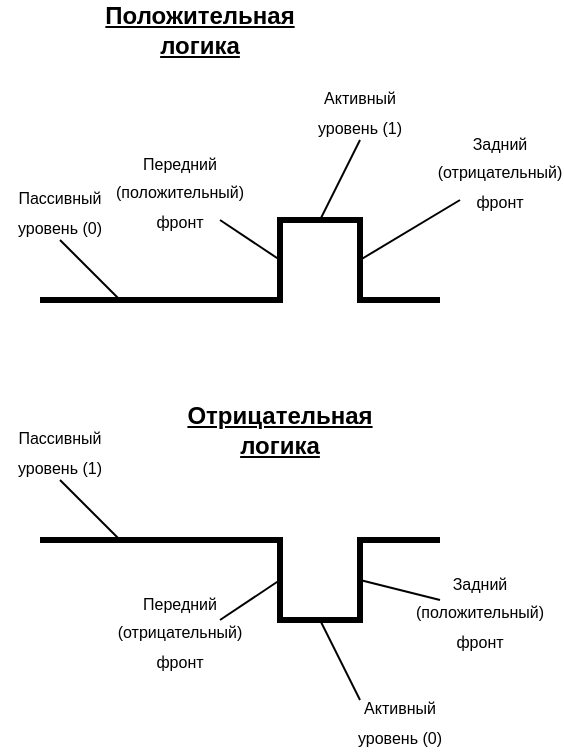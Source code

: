 <mxfile version="21.7.5" type="device">
  <diagram name="Страница — 1" id="7eVUWZf7kpsKIT2Yhc47">
    <mxGraphModel dx="1036" dy="614" grid="1" gridSize="10" guides="1" tooltips="1" connect="1" arrows="1" fold="1" page="1" pageScale="1" pageWidth="827" pageHeight="1169" math="0" shadow="0">
      <root>
        <mxCell id="0" />
        <mxCell id="1" parent="0" />
        <mxCell id="Ap66048XisUA7ysKUiTm-4" value="" style="endArrow=none;html=1;rounded=0;strokeWidth=3;" parent="1" edge="1">
          <mxGeometry width="50" height="50" relative="1" as="geometry">
            <mxPoint x="240" y="360" as="sourcePoint" />
            <mxPoint x="440" y="360" as="targetPoint" />
            <Array as="points">
              <mxPoint x="360" y="360" />
              <mxPoint x="360" y="320" />
              <mxPoint x="400" y="320" />
              <mxPoint x="400" y="360" />
            </Array>
          </mxGeometry>
        </mxCell>
        <mxCell id="Ap66048XisUA7ysKUiTm-5" value="" style="endArrow=none;html=1;rounded=0;strokeWidth=3;" parent="1" edge="1">
          <mxGeometry width="50" height="50" relative="1" as="geometry">
            <mxPoint x="240" y="480" as="sourcePoint" />
            <mxPoint x="440" y="480" as="targetPoint" />
            <Array as="points">
              <mxPoint x="360" y="480" />
              <mxPoint x="360" y="520" />
              <mxPoint x="400" y="520" />
              <mxPoint x="400" y="480" />
            </Array>
          </mxGeometry>
        </mxCell>
        <mxCell id="Ap66048XisUA7ysKUiTm-6" value="&lt;b&gt;&lt;u&gt;Положительная логика&lt;/u&gt;&lt;/b&gt;" style="text;html=1;strokeColor=none;fillColor=none;align=center;verticalAlign=middle;whiteSpace=wrap;rounded=0;" parent="1" vertex="1">
          <mxGeometry x="290" y="210" width="60" height="30" as="geometry" />
        </mxCell>
        <mxCell id="Ap66048XisUA7ysKUiTm-7" value="&lt;b&gt;&lt;u&gt;Отрицательная логика&lt;/u&gt;&lt;/b&gt;" style="text;html=1;strokeColor=none;fillColor=none;align=center;verticalAlign=middle;whiteSpace=wrap;rounded=0;" parent="1" vertex="1">
          <mxGeometry x="330" y="410" width="60" height="30" as="geometry" />
        </mxCell>
        <mxCell id="Ap66048XisUA7ysKUiTm-8" value="" style="endArrow=none;html=1;rounded=0;" parent="1" edge="1">
          <mxGeometry width="50" height="50" relative="1" as="geometry">
            <mxPoint x="400" y="340" as="sourcePoint" />
            <mxPoint x="450" y="310" as="targetPoint" />
          </mxGeometry>
        </mxCell>
        <mxCell id="Ap66048XisUA7ysKUiTm-9" value="" style="endArrow=none;html=1;rounded=0;" parent="1" edge="1">
          <mxGeometry width="50" height="50" relative="1" as="geometry">
            <mxPoint x="400" y="500" as="sourcePoint" />
            <mxPoint x="440" y="510" as="targetPoint" />
          </mxGeometry>
        </mxCell>
        <mxCell id="Ap66048XisUA7ysKUiTm-10" value="" style="endArrow=none;html=1;rounded=0;" parent="1" edge="1">
          <mxGeometry width="50" height="50" relative="1" as="geometry">
            <mxPoint x="360" y="340" as="sourcePoint" />
            <mxPoint x="330" y="320" as="targetPoint" />
          </mxGeometry>
        </mxCell>
        <mxCell id="Ap66048XisUA7ysKUiTm-11" value="&lt;font style=&quot;font-size: 8px;&quot;&gt;Задний (отрицательный) фронт&lt;/font&gt;" style="text;html=1;strokeColor=none;fillColor=none;align=center;verticalAlign=middle;whiteSpace=wrap;rounded=0;" parent="1" vertex="1">
          <mxGeometry x="440" y="280" width="60" height="30" as="geometry" />
        </mxCell>
        <mxCell id="Ap66048XisUA7ysKUiTm-12" value="&lt;font style=&quot;font-size: 8px;&quot;&gt;Задний (положительный) фронт&lt;/font&gt;" style="text;html=1;strokeColor=none;fillColor=none;align=center;verticalAlign=middle;whiteSpace=wrap;rounded=0;" parent="1" vertex="1">
          <mxGeometry x="430" y="500" width="60" height="30" as="geometry" />
        </mxCell>
        <mxCell id="Ap66048XisUA7ysKUiTm-13" value="&lt;font style=&quot;font-size: 8px;&quot;&gt;Передний (отрицательный) фронт&lt;/font&gt;" style="text;html=1;strokeColor=none;fillColor=none;align=center;verticalAlign=middle;whiteSpace=wrap;rounded=0;" parent="1" vertex="1">
          <mxGeometry x="280" y="510" width="60" height="30" as="geometry" />
        </mxCell>
        <mxCell id="Ap66048XisUA7ysKUiTm-14" value="" style="endArrow=none;html=1;rounded=0;" parent="1" edge="1">
          <mxGeometry width="50" height="50" relative="1" as="geometry">
            <mxPoint x="330" y="520" as="sourcePoint" />
            <mxPoint x="360" y="500" as="targetPoint" />
          </mxGeometry>
        </mxCell>
        <mxCell id="Ap66048XisUA7ysKUiTm-15" value="&lt;font style=&quot;font-size: 8px;&quot;&gt;Передний (положительный) фронт&lt;/font&gt;" style="text;html=1;strokeColor=none;fillColor=none;align=center;verticalAlign=middle;whiteSpace=wrap;rounded=0;" parent="1" vertex="1">
          <mxGeometry x="280" y="290" width="60" height="30" as="geometry" />
        </mxCell>
        <mxCell id="Ap66048XisUA7ysKUiTm-16" value="" style="endArrow=none;html=1;rounded=0;" parent="1" edge="1">
          <mxGeometry width="50" height="50" relative="1" as="geometry">
            <mxPoint x="400" y="560" as="sourcePoint" />
            <mxPoint x="380" y="520" as="targetPoint" />
          </mxGeometry>
        </mxCell>
        <mxCell id="Ap66048XisUA7ysKUiTm-18" value="&lt;font style=&quot;font-size: 8px;&quot;&gt;Активный уровень (0)&lt;/font&gt;" style="text;html=1;strokeColor=none;fillColor=none;align=center;verticalAlign=middle;whiteSpace=wrap;rounded=0;" parent="1" vertex="1">
          <mxGeometry x="390" y="555" width="60" height="30" as="geometry" />
        </mxCell>
        <mxCell id="Ap66048XisUA7ysKUiTm-19" value="&lt;font style=&quot;font-size: 8px;&quot;&gt;Активный уровень (1)&lt;/font&gt;" style="text;html=1;strokeColor=none;fillColor=none;align=center;verticalAlign=middle;whiteSpace=wrap;rounded=0;" parent="1" vertex="1">
          <mxGeometry x="370" y="250" width="60" height="30" as="geometry" />
        </mxCell>
        <mxCell id="Ap66048XisUA7ysKUiTm-20" value="" style="endArrow=none;html=1;rounded=0;entryX=0.5;entryY=1;entryDx=0;entryDy=0;" parent="1" target="Ap66048XisUA7ysKUiTm-19" edge="1">
          <mxGeometry width="50" height="50" relative="1" as="geometry">
            <mxPoint x="380" y="320" as="sourcePoint" />
            <mxPoint x="420" y="280" as="targetPoint" />
          </mxGeometry>
        </mxCell>
        <mxCell id="Ap66048XisUA7ysKUiTm-21" value="" style="endArrow=none;html=1;rounded=0;" parent="1" edge="1">
          <mxGeometry width="50" height="50" relative="1" as="geometry">
            <mxPoint x="250" y="330" as="sourcePoint" />
            <mxPoint x="280" y="360" as="targetPoint" />
          </mxGeometry>
        </mxCell>
        <mxCell id="Ap66048XisUA7ysKUiTm-22" value="" style="endArrow=none;html=1;rounded=0;" parent="1" edge="1">
          <mxGeometry width="50" height="50" relative="1" as="geometry">
            <mxPoint x="250" y="450" as="sourcePoint" />
            <mxPoint x="280" y="480" as="targetPoint" />
          </mxGeometry>
        </mxCell>
        <mxCell id="Ap66048XisUA7ysKUiTm-23" value="&lt;font style=&quot;font-size: 8px;&quot;&gt;Пассивный уровень (0)&lt;/font&gt;" style="text;html=1;strokeColor=none;fillColor=none;align=center;verticalAlign=middle;whiteSpace=wrap;rounded=0;" parent="1" vertex="1">
          <mxGeometry x="220" y="300" width="60" height="30" as="geometry" />
        </mxCell>
        <mxCell id="Ap66048XisUA7ysKUiTm-24" value="&lt;font style=&quot;font-size: 8px;&quot;&gt;Пассивный уровень (1)&lt;/font&gt;" style="text;html=1;strokeColor=none;fillColor=none;align=center;verticalAlign=middle;whiteSpace=wrap;rounded=0;" parent="1" vertex="1">
          <mxGeometry x="220" y="420" width="60" height="30" as="geometry" />
        </mxCell>
      </root>
    </mxGraphModel>
  </diagram>
</mxfile>
